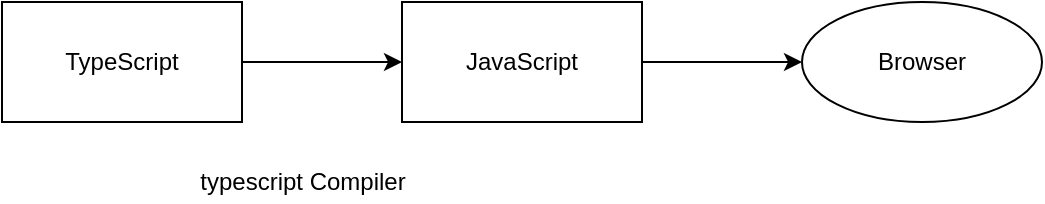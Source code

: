 <mxfile version="15.7.0" type="device" pages="4"><diagram id="Pshm26P2SHm7M-UCyY-s" name="Page-1"><mxGraphModel dx="782" dy="468" grid="1" gridSize="10" guides="1" tooltips="1" connect="1" arrows="1" fold="1" page="1" pageScale="1" pageWidth="850" pageHeight="1100" math="0" shadow="0"><root><mxCell id="0"/><mxCell id="1" parent="0"/><mxCell id="-XRcna-2BobMIn_KugAJ-3" value="" style="edgeStyle=orthogonalEdgeStyle;rounded=0;orthogonalLoop=1;jettySize=auto;html=1;" parent="1" source="-XRcna-2BobMIn_KugAJ-1" target="-XRcna-2BobMIn_KugAJ-2" edge="1"><mxGeometry relative="1" as="geometry"/></mxCell><mxCell id="-XRcna-2BobMIn_KugAJ-1" value="TypeScript" style="rounded=0;whiteSpace=wrap;html=1;" parent="1" vertex="1"><mxGeometry x="90" y="130" width="120" height="60" as="geometry"/></mxCell><mxCell id="-XRcna-2BobMIn_KugAJ-5" value="" style="edgeStyle=orthogonalEdgeStyle;rounded=0;orthogonalLoop=1;jettySize=auto;html=1;" parent="1" source="-XRcna-2BobMIn_KugAJ-2" target="-XRcna-2BobMIn_KugAJ-4" edge="1"><mxGeometry relative="1" as="geometry"/></mxCell><mxCell id="-XRcna-2BobMIn_KugAJ-2" value="JavaScript" style="rounded=0;whiteSpace=wrap;html=1;" parent="1" vertex="1"><mxGeometry x="290" y="130" width="120" height="60" as="geometry"/></mxCell><mxCell id="-XRcna-2BobMIn_KugAJ-4" value="Browser" style="ellipse;whiteSpace=wrap;html=1;rounded=0;" parent="1" vertex="1"><mxGeometry x="490" y="130" width="120" height="60" as="geometry"/></mxCell><mxCell id="-XRcna-2BobMIn_KugAJ-6" value="typescript Compiler" style="text;html=1;align=center;verticalAlign=middle;resizable=0;points=[];autosize=1;strokeColor=none;fillColor=none;" parent="1" vertex="1"><mxGeometry x="180" y="210" width="120" height="20" as="geometry"/></mxCell></root></mxGraphModel></diagram><diagram id="yAbXB93iIOYRzcFUymon" name="Page-2"><mxGraphModel dx="920" dy="551" grid="1" gridSize="10" guides="1" tooltips="1" connect="1" arrows="1" fold="1" page="1" pageScale="1" pageWidth="850" pageHeight="1100" math="0" shadow="0"><root><mxCell id="k42BTCDrfyLpVZvA-TWG-0"/><mxCell id="k42BTCDrfyLpVZvA-TWG-1" parent="k42BTCDrfyLpVZvA-TWG-0"/><mxCell id="k42BTCDrfyLpVZvA-TWG-4" value="" style="edgeStyle=orthogonalEdgeStyle;rounded=0;orthogonalLoop=1;jettySize=auto;html=1;fontSize=18;" edge="1" parent="k42BTCDrfyLpVZvA-TWG-1" source="k42BTCDrfyLpVZvA-TWG-2" target="k42BTCDrfyLpVZvA-TWG-3"><mxGeometry relative="1" as="geometry"/></mxCell><mxCell id="k42BTCDrfyLpVZvA-TWG-2" value="ng serve" style="text;html=1;align=center;verticalAlign=middle;resizable=0;points=[];autosize=1;strokeColor=none;fillColor=none;fontSize=18;" vertex="1" parent="k42BTCDrfyLpVZvA-TWG-1"><mxGeometry x="105" y="230" width="80" height="30" as="geometry"/></mxCell><mxCell id="k42BTCDrfyLpVZvA-TWG-6" value="" style="edgeStyle=orthogonalEdgeStyle;rounded=0;orthogonalLoop=1;jettySize=auto;html=1;fontSize=18;" edge="1" parent="k42BTCDrfyLpVZvA-TWG-1" source="k42BTCDrfyLpVZvA-TWG-3" target="k42BTCDrfyLpVZvA-TWG-5"><mxGeometry relative="1" as="geometry"/></mxCell><mxCell id="k42BTCDrfyLpVZvA-TWG-3" value="starts development server [WDS]&lt;span style=&quot;white-space: pre&quot;&gt;&#9;&lt;/span&gt;" style="text;html=1;align=center;verticalAlign=middle;resizable=0;points=[];autosize=1;strokeColor=none;fillColor=none;fontSize=18;" vertex="1" parent="k42BTCDrfyLpVZvA-TWG-1"><mxGeometry x="255" y="230" width="300" height="30" as="geometry"/></mxCell><mxCell id="k42BTCDrfyLpVZvA-TWG-8" value="" style="edgeStyle=orthogonalEdgeStyle;rounded=0;orthogonalLoop=1;jettySize=auto;html=1;fontSize=18;" edge="1" parent="k42BTCDrfyLpVZvA-TWG-1" source="k42BTCDrfyLpVZvA-TWG-5" target="k42BTCDrfyLpVZvA-TWG-7"><mxGeometry relative="1" as="geometry"/></mxCell><mxCell id="k42BTCDrfyLpVZvA-TWG-5" value="index.html" style="text;html=1;align=center;verticalAlign=middle;resizable=0;points=[];autosize=1;strokeColor=none;fillColor=none;fontSize=18;" vertex="1" parent="k42BTCDrfyLpVZvA-TWG-1"><mxGeometry x="645" y="230" width="100" height="30" as="geometry"/></mxCell><mxCell id="k42BTCDrfyLpVZvA-TWG-10" value="" style="edgeStyle=orthogonalEdgeStyle;rounded=0;orthogonalLoop=1;jettySize=auto;html=1;fontSize=18;" edge="1" parent="k42BTCDrfyLpVZvA-TWG-1" source="k42BTCDrfyLpVZvA-TWG-7" target="k42BTCDrfyLpVZvA-TWG-9"><mxGeometry relative="1" as="geometry"/></mxCell><mxCell id="k42BTCDrfyLpVZvA-TWG-7" value="main.ts file" style="text;html=1;align=center;verticalAlign=middle;resizable=0;points=[];autosize=1;strokeColor=none;fillColor=none;fontSize=18;" vertex="1" parent="k42BTCDrfyLpVZvA-TWG-1"><mxGeometry x="645" y="340" width="100" height="30" as="geometry"/></mxCell><mxCell id="k42BTCDrfyLpVZvA-TWG-12" value="" style="edgeStyle=orthogonalEdgeStyle;rounded=0;orthogonalLoop=1;jettySize=auto;html=1;fontSize=18;" edge="1" parent="k42BTCDrfyLpVZvA-TWG-1" source="k42BTCDrfyLpVZvA-TWG-9" target="k42BTCDrfyLpVZvA-TWG-11"><mxGeometry relative="1" as="geometry"/></mxCell><mxCell id="k42BTCDrfyLpVZvA-TWG-9" value="AppModule" style="text;html=1;align=center;verticalAlign=middle;resizable=0;points=[];autosize=1;strokeColor=none;fillColor=none;fontSize=18;" vertex="1" parent="k42BTCDrfyLpVZvA-TWG-1"><mxGeometry x="460" y="340" width="110" height="30" as="geometry"/></mxCell><mxCell id="k42BTCDrfyLpVZvA-TWG-14" value="" style="edgeStyle=orthogonalEdgeStyle;rounded=0;orthogonalLoop=1;jettySize=auto;html=1;fontSize=18;" edge="1" parent="k42BTCDrfyLpVZvA-TWG-1" source="k42BTCDrfyLpVZvA-TWG-11" target="k42BTCDrfyLpVZvA-TWG-13"><mxGeometry relative="1" as="geometry"/></mxCell><mxCell id="k42BTCDrfyLpVZvA-TWG-11" value="AppComponent" style="text;html=1;align=center;verticalAlign=middle;resizable=0;points=[];autosize=1;strokeColor=none;fillColor=none;fontSize=18;" vertex="1" parent="k42BTCDrfyLpVZvA-TWG-1"><mxGeometry x="255" y="340" width="140" height="30" as="geometry"/></mxCell><mxCell id="k42BTCDrfyLpVZvA-TWG-13" value="&amp;lt;app-root&amp;gt;&lt;br&gt;Template" style="text;html=1;align=center;verticalAlign=middle;resizable=0;points=[];autosize=1;strokeColor=none;fillColor=none;fontSize=18;" vertex="1" parent="k42BTCDrfyLpVZvA-TWG-1"><mxGeometry x="275" y="440" width="100" height="50" as="geometry"/></mxCell><mxCell id="k42BTCDrfyLpVZvA-TWG-15" value="&amp;lt;app-root&amp;gt;" style="text;html=1;align=center;verticalAlign=middle;resizable=0;points=[];autosize=1;strokeColor=none;fillColor=none;fontSize=18;" vertex="1" parent="k42BTCDrfyLpVZvA-TWG-1"><mxGeometry x="635" y="200" width="100" height="30" as="geometry"/></mxCell><mxCell id="k42BTCDrfyLpVZvA-TWG-16" value="Angular Bootstrap Process" style="text;strokeColor=none;fillColor=none;html=1;fontSize=24;fontStyle=1;verticalAlign=middle;align=center;" vertex="1" parent="k42BTCDrfyLpVZvA-TWG-1"><mxGeometry x="370" y="70" width="100" height="40" as="geometry"/></mxCell><mxCell id="k42BTCDrfyLpVZvA-TWG-17" value="access the browser reference and &lt;br&gt;loads the root module" style="text;html=1;align=center;verticalAlign=middle;resizable=0;points=[];autosize=1;strokeColor=#6c8ebf;fillColor=#dae8fc;fontSize=18;" vertex="1" parent="k42BTCDrfyLpVZvA-TWG-1"><mxGeometry x="540" y="390" width="290" height="50" as="geometry"/></mxCell></root></mxGraphModel></diagram><diagram id="avd9Dm6hW0B_CuUTqSH5" name="Page-3"><mxGraphModel dx="920" dy="551" grid="1" gridSize="10" guides="1" tooltips="1" connect="1" arrows="1" fold="1" page="1" pageScale="1" pageWidth="850" pageHeight="1100" math="0" shadow="0"><root><mxCell id="FRE5ZB-gyTnCAV9boGQ0-0"/><mxCell id="FRE5ZB-gyTnCAV9boGQ0-1" parent="FRE5ZB-gyTnCAV9boGQ0-0"/><mxCell id="FRE5ZB-gyTnCAV9boGQ0-2" value="" style="rounded=0;whiteSpace=wrap;html=1;fontSize=18;fillColor=#dae8fc;strokeColor=#6c8ebf;" vertex="1" parent="FRE5ZB-gyTnCAV9boGQ0-1"><mxGeometry x="200" y="200" width="280" height="260" as="geometry"/></mxCell><mxCell id="FRE5ZB-gyTnCAV9boGQ0-3" value="" style="rounded=0;whiteSpace=wrap;html=1;fontSize=18;fillColor=#d5e8d4;strokeColor=#82b366;" vertex="1" parent="FRE5ZB-gyTnCAV9boGQ0-1"><mxGeometry x="230" y="220" width="220" height="160" as="geometry"/></mxCell><mxCell id="FRE5ZB-gyTnCAV9boGQ0-4" value="" style="rounded=0;whiteSpace=wrap;html=1;fontSize=18;fillColor=#ffe6cc;strokeColor=#d79b00;" vertex="1" parent="FRE5ZB-gyTnCAV9boGQ0-1"><mxGeometry x="250" y="240" width="180" height="80" as="geometry"/></mxCell><mxCell id="FRE5ZB-gyTnCAV9boGQ0-5" value="index.html" style="text;html=1;align=center;verticalAlign=middle;resizable=0;points=[];autosize=1;strokeColor=#6c8ebf;fillColor=#dae8fc;fontSize=18;" vertex="1" parent="FRE5ZB-gyTnCAV9boGQ0-1"><mxGeometry x="290" y="160" width="100" height="30" as="geometry"/></mxCell><mxCell id="FRE5ZB-gyTnCAV9boGQ0-6" value="AppComponent Template" style="text;html=1;align=center;verticalAlign=middle;resizable=0;points=[];autosize=1;strokeColor=#82b366;fillColor=#d5e8d4;fontSize=18;" vertex="1" parent="FRE5ZB-gyTnCAV9boGQ0-1"><mxGeometry x="500" y="220" width="220" height="30" as="geometry"/></mxCell><mxCell id="FRE5ZB-gyTnCAV9boGQ0-7" value="UsersComponent Template" style="text;html=1;align=center;verticalAlign=middle;resizable=0;points=[];autosize=1;strokeColor=#d79b00;fillColor=#ffe6cc;fontSize=18;" vertex="1" parent="FRE5ZB-gyTnCAV9boGQ0-1"><mxGeometry x="495" y="275" width="230" height="30" as="geometry"/></mxCell></root></mxGraphModel></diagram><diagram id="CZpup1ukiJKItuwN3yNH" name="Page-4"><mxGraphModel dx="920" dy="551" grid="1" gridSize="10" guides="1" tooltips="1" connect="1" arrows="1" fold="1" page="1" pageScale="1" pageWidth="850" pageHeight="1100" math="0" shadow="0"><root><mxCell id="hh-G9hzW2LIKk--xtIBR-0"/><mxCell id="hh-G9hzW2LIKk--xtIBR-1" parent="hh-G9hzW2LIKk--xtIBR-0"/><mxCell id="hh-G9hzW2LIKk--xtIBR-6" style="edgeStyle=orthogonalEdgeStyle;rounded=0;orthogonalLoop=1;jettySize=auto;html=1;exitX=0.5;exitY=0;exitDx=0;exitDy=0;entryX=0.5;entryY=0;entryDx=0;entryDy=0;fontSize=18;" edge="1" parent="hh-G9hzW2LIKk--xtIBR-1" source="hh-G9hzW2LIKk--xtIBR-2" target="hh-G9hzW2LIKk--xtIBR-3"><mxGeometry relative="1" as="geometry"><Array as="points"><mxPoint x="200" y="70"/><mxPoint x="600" y="70"/></Array></mxGeometry></mxCell><mxCell id="hh-G9hzW2LIKk--xtIBR-2" value="Component Class" style="rounded=0;whiteSpace=wrap;html=1;fontSize=18;" vertex="1" parent="hh-G9hzW2LIKk--xtIBR-1"><mxGeometry x="140" y="150" width="120" height="60" as="geometry"/></mxCell><mxCell id="hh-G9hzW2LIKk--xtIBR-3" value="Component Template" style="rounded=0;whiteSpace=wrap;html=1;fontSize=18;" vertex="1" parent="hh-G9hzW2LIKk--xtIBR-1"><mxGeometry x="540" y="150" width="120" height="60" as="geometry"/></mxCell><mxCell id="hh-G9hzW2LIKk--xtIBR-5" value="Model" style="text;html=1;align=center;verticalAlign=middle;resizable=0;points=[];autosize=1;strokeColor=none;fillColor=none;fontSize=18;" vertex="1" parent="hh-G9hzW2LIKk--xtIBR-1"><mxGeometry x="60" y="165" width="60" height="30" as="geometry"/></mxCell><mxCell id="hh-G9hzW2LIKk--xtIBR-7" value="[ Property Binding ] / {{ ngExpr }}" style="text;html=1;align=center;verticalAlign=middle;resizable=0;points=[];autosize=1;strokeColor=none;fillColor=none;fontSize=18;" vertex="1" parent="hh-G9hzW2LIKk--xtIBR-1"><mxGeometry x="250" y="80" width="270" height="30" as="geometry"/></mxCell></root></mxGraphModel></diagram></mxfile>